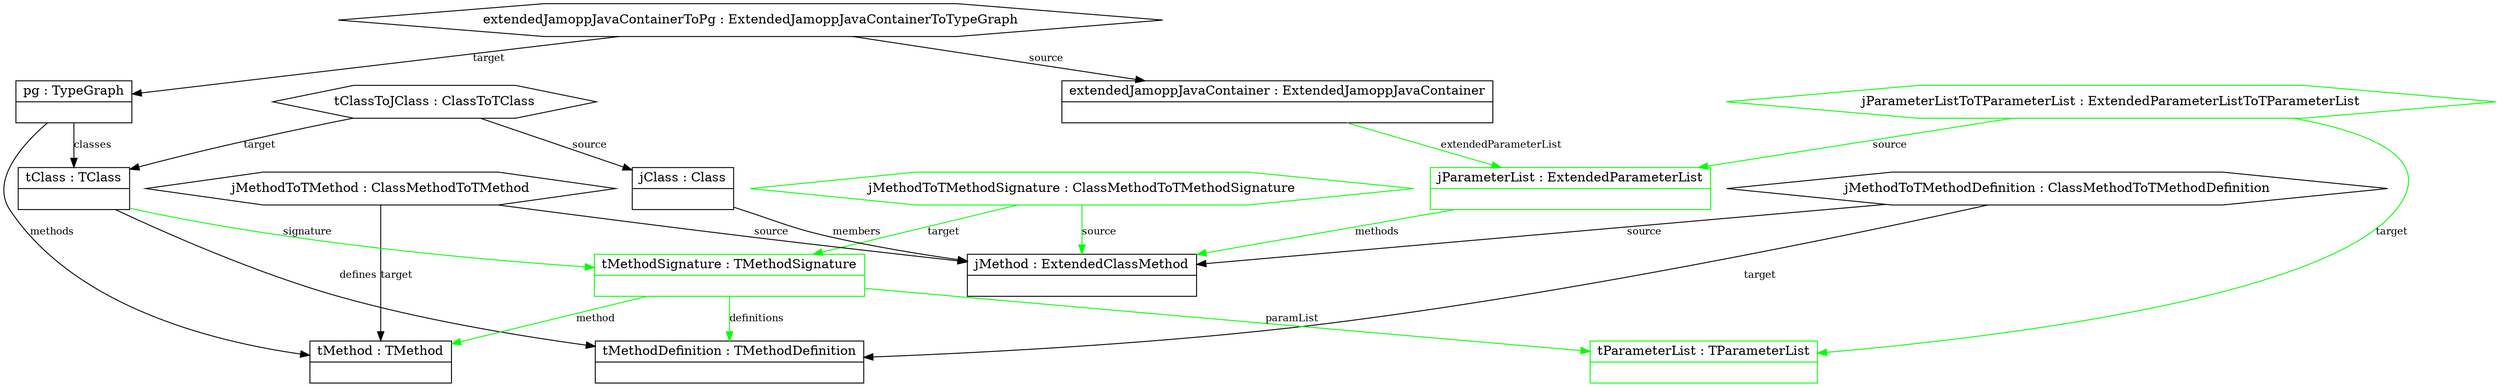 digraph "MethodSignatureCreate" {
	label="";

	subgraph "Correspondence Domain" {
	          "jParameterListToTParameterList : ExtendedParameterListToTParameterList" [shape=hexagon, color=green];
	          "extendedJamoppJavaContainerToPg : ExtendedJamoppJavaContainerToTypeGraph" [shape=hexagon, color=black];
	          "jMethodToTMethodSignature : ClassMethodToTMethodSignature" [shape=hexagon, color=green];
	          "jMethodToTMethodDefinition : ClassMethodToTMethodDefinition" [shape=hexagon, color=black];
	          "tClassToJClass : ClassToTClass" [shape=hexagon, color=black];
	          "jMethodToTMethod : ClassMethodToTMethod" [shape=hexagon, color=black];

	          "jParameterListToTParameterList : ExtendedParameterListToTParameterList" -> "tParameterList : TParameterList" [color=green, label="target", fontsize=11];
	          "jParameterListToTParameterList : ExtendedParameterListToTParameterList" -> "jParameterList : ExtendedParameterList" [color=green, label="source", fontsize=11];
	          "jMethodToTMethodDefinition : ClassMethodToTMethodDefinition" -> "jMethod : ExtendedClassMethod" [color=black, label="source", fontsize=11];
	          "extendedJamoppJavaContainerToPg : ExtendedJamoppJavaContainerToTypeGraph" -> "extendedJamoppJavaContainer : ExtendedJamoppJavaContainer" [color=black, label="source", fontsize=11];
	          "tClassToJClass : ClassToTClass" -> "jClass : Class" [color=black, label="source", fontsize=11];
	          "tClassToJClass : ClassToTClass" -> "tClass : TClass" [color=black, label="target", fontsize=11];
	          "jMethodToTMethodSignature : ClassMethodToTMethodSignature" -> "tMethodSignature : TMethodSignature" [color=green, label="target", fontsize=11];
	          "jMethodToTMethod : ClassMethodToTMethod" -> "jMethod : ExtendedClassMethod" [color=black, label="source", fontsize=11];
	          "jMethodToTMethod : ClassMethodToTMethod" -> "tMethod : TMethod" [color=black, label="target", fontsize=11];
	          "jMethodToTMethodDefinition : ClassMethodToTMethodDefinition" -> "tMethodDefinition : TMethodDefinition" [color=black, label="target", fontsize=11];
	          "extendedJamoppJavaContainerToPg : ExtendedJamoppJavaContainerToTypeGraph" -> "pg : TypeGraph" [color=black, label="target", fontsize=11];
	          "jMethodToTMethodSignature : ClassMethodToTMethodSignature" -> "jMethod : ExtendedClassMethod" [color=green, label="source", fontsize=11];
	}
	subgraph "Source Domain" {
	          "jParameterList : ExtendedParameterList" [shape=record, color=green, label="{jParameterList : ExtendedParameterList | }"];
	          "jClass : Class" [shape=record, color=black, label="{jClass : Class | }"];
	          "extendedJamoppJavaContainer : ExtendedJamoppJavaContainer" [shape=record, color=black, label="{extendedJamoppJavaContainer : ExtendedJamoppJavaContainer | }"];
	          "jMethod : ExtendedClassMethod" [shape=record, color=black, label="{jMethod : ExtendedClassMethod | }"];

	          "jParameterList : ExtendedParameterList" -> "jMethod : ExtendedClassMethod" [color=green, label="methods", fontsize=11];
	          "jClass : Class" -> "jMethod : ExtendedClassMethod" [color=black, label="members", fontsize=11];
	          "extendedJamoppJavaContainer : ExtendedJamoppJavaContainer" -> "jParameterList : ExtendedParameterList" [color=green, label="extendedParameterList", fontsize=11];
	}
	subgraph "Target Domain" {
	          "tParameterList : TParameterList" [shape=record, color=green, label="{tParameterList : TParameterList | }"];
	          "tMethodSignature : TMethodSignature" [shape=record, color=green, label="{tMethodSignature : TMethodSignature | }"];
	          "tMethod : TMethod" [shape=record, color=black, label="{tMethod : TMethod | }"];
	          "tClass : TClass" [shape=record, color=black, label="{tClass : TClass | }"];
	          "tMethodDefinition : TMethodDefinition" [shape=record, color=black, label="{tMethodDefinition : TMethodDefinition | }"];
	          "pg : TypeGraph" [shape=record, color=black, label="{pg : TypeGraph | }"];

	          "tMethodSignature : TMethodSignature" -> "tParameterList : TParameterList" [color=green, label="paramList", fontsize=11];
	          "tMethodSignature : TMethodSignature" -> "tMethod : TMethod" [color=green, label="method", fontsize=11];
	          "tClass : TClass" -> "tMethodSignature : TMethodSignature" [color=green, label="signature", fontsize=11];
	          "tMethodSignature : TMethodSignature" -> "tMethodDefinition : TMethodDefinition" [color=green, label="definitions", fontsize=11];
	          "tClass : TClass" -> "tMethodDefinition : TMethodDefinition" [color=black, label="defines", fontsize=11];
	          "pg : TypeGraph" -> "tMethod : TMethod" [color=black, label="methods", fontsize=11];
	          "pg : TypeGraph" -> "tClass : TClass" [color=black, label="classes", fontsize=11];
	}
}